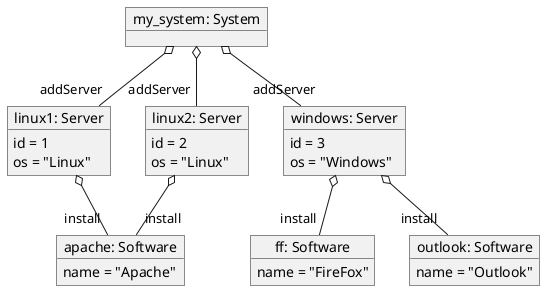 @startuml

object "my_system: System" as my_system {

}

object "linux1: Server" as linux1 {
    id = 1
    os = "Linux"
}

object "linux2: Server" as linux2 {
    id = 2
    os = "Linux"
}

object "windows: Server" as windows {
    id = 3
    os = "Windows"
}

object "apache: Software" as apache {
    name = "Apache"
}
object "ff: Software" as ff {
    name = "FireFox"
}
object "outlook: Software" as outlook {
    name = "Outlook"
}

my_system o-- "addServer" linux1
my_system o-- "addServer" linux2
my_system o-- "addServer" windows

linux1 o-- "install" apache
linux2 o-- "install" apache
windows o-- "install" outlook
windows o-- "install" ff

@enduml